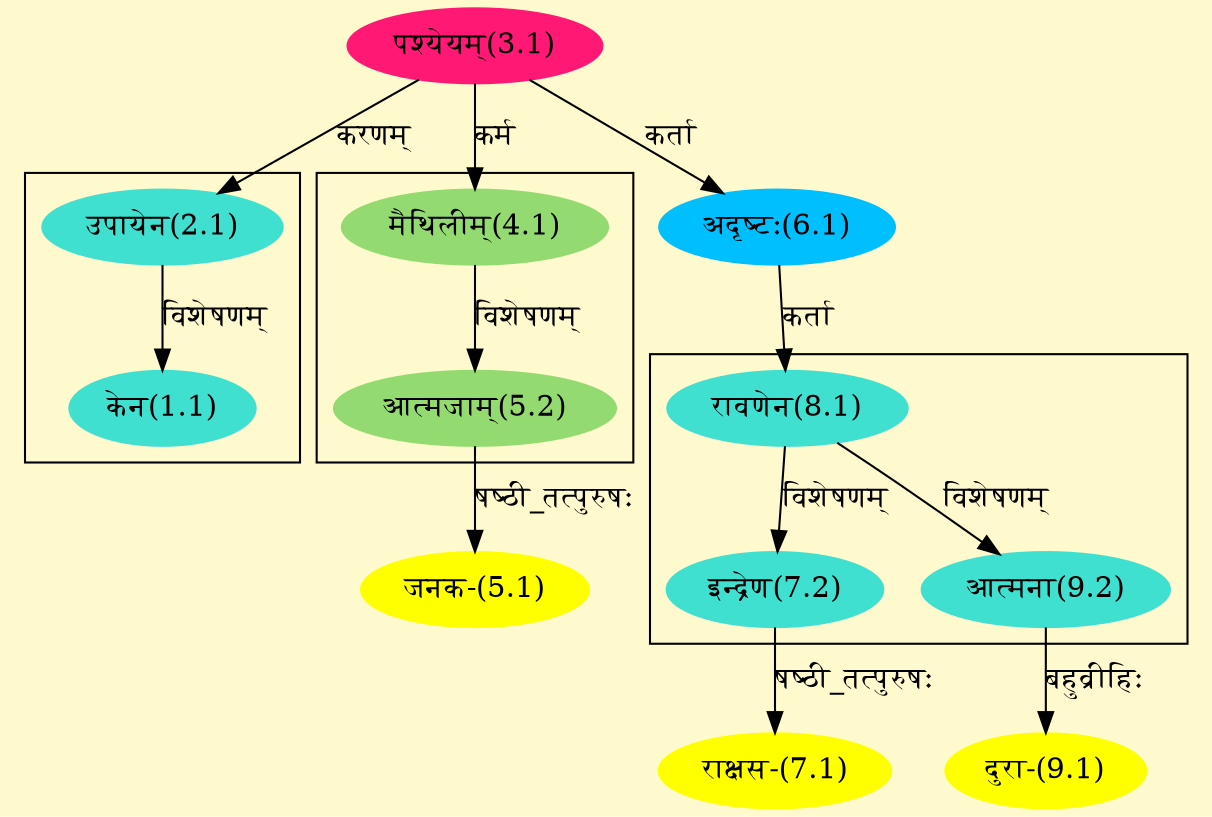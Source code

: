 digraph G{
rankdir=BT;
 compound=true;
 bgcolor="lemonchiffon1";

subgraph cluster_1{
Node1_1 [style=filled, color="#40E0D0" label = "केन(1.1)"]
Node2_1 [style=filled, color="#40E0D0" label = "उपायेन(2.1)"]

}

subgraph cluster_2{
Node5_2 [style=filled, color="#93DB70" label = "आत्मजाम्(5.2)"]
Node4_1 [style=filled, color="#93DB70" label = "मैथिलीम्(4.1)"]

}

subgraph cluster_3{
Node7_2 [style=filled, color="#40E0D0" label = "इन्द्रेण(7.2)"]
Node8_1 [style=filled, color="#40E0D0" label = "रावणेन(8.1)"]
Node9_2 [style=filled, color="#40E0D0" label = "आत्मना(9.2)"]

}
Node2_1 [style=filled, color="#40E0D0" label = "उपायेन(2.1)"]
Node3_1 [style=filled, color="#FF1975" label = "पश्येयम्(3.1)"]
Node4_1 [style=filled, color="#93DB70" label = "मैथिलीम्(4.1)"]
Node5_1 [style=filled, color="#FFFF00" label = "जनक-(5.1)"]
Node5_2 [style=filled, color="#93DB70" label = "आत्मजाम्(5.2)"]
Node6_1 [style=filled, color="#00BFFF" label = "अदृष्टः(6.1)"]
Node7_1 [style=filled, color="#FFFF00" label = "राक्षस-(7.1)"]
Node7_2 [style=filled, color="#40E0D0" label = "इन्द्रेण(7.2)"]
Node8_1 [style=filled, color="#40E0D0" label = "रावणेन(8.1)"]
Node9_1 [style=filled, color="#FFFF00" label = "दुरा-(9.1)"]
Node9_2 [style=filled, color="#40E0D0" label = "आत्मना(9.2)"]
/* Start of Relations section */

Node1_1 -> Node2_1 [  label="विशेषणम्"  dir="back" ]
Node2_1 -> Node3_1 [  label="करणम्"  dir="back" ]
Node4_1 -> Node3_1 [  label="कर्म"  dir="back" ]
Node5_1 -> Node5_2 [  label="षष्ठी_तत्पुरुषः"  dir="back" ]
Node5_2 -> Node4_1 [  label="विशेषणम्"  dir="back" ]
Node6_1 -> Node3_1 [  label="कर्ता"  dir="back" ]
Node7_1 -> Node7_2 [  label="षष्ठी_तत्पुरुषः"  dir="back" ]
Node7_2 -> Node8_1 [  label="विशेषणम्"  dir="back" ]
Node8_1 -> Node6_1 [  label="कर्ता"  dir="back" ]
Node9_1 -> Node9_2 [  label="बहुव्रीहिः"  dir="back" ]
Node9_2 -> Node8_1 [  label="विशेषणम्"  dir="back" ]
}
